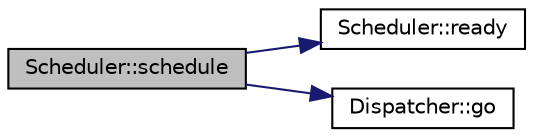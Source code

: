 digraph G
{
  bgcolor="transparent";
  edge [fontname="Helvetica",fontsize="10",labelfontname="Helvetica",labelfontsize="10"];
  node [fontname="Helvetica",fontsize="10",shape=record];
  rankdir="LR";
  Node1 [label="Scheduler::schedule",height=0.2,width=0.4,color="black", fillcolor="grey75", style="filled" fontcolor="black"];
  Node1 -> Node2 [color="midnightblue",fontsize="10",style="solid",fontname="Helvetica"];
  Node2 [label="Scheduler::ready",height=0.2,width=0.4,color="black",URL="$classScheduler.html#a01502861acea705fd4b34590b257c354",tooltip="Insert the specified thread into the queue."];
  Node1 -> Node3 [color="midnightblue",fontsize="10",style="solid",fontname="Helvetica"];
  Node3 [label="Dispatcher::go",height=0.2,width=0.4,color="black",URL="$classDispatcher.html#a65b4f6201a1d7a1d73353942193c0dd5",tooltip="Starts the scheduling."];
}
